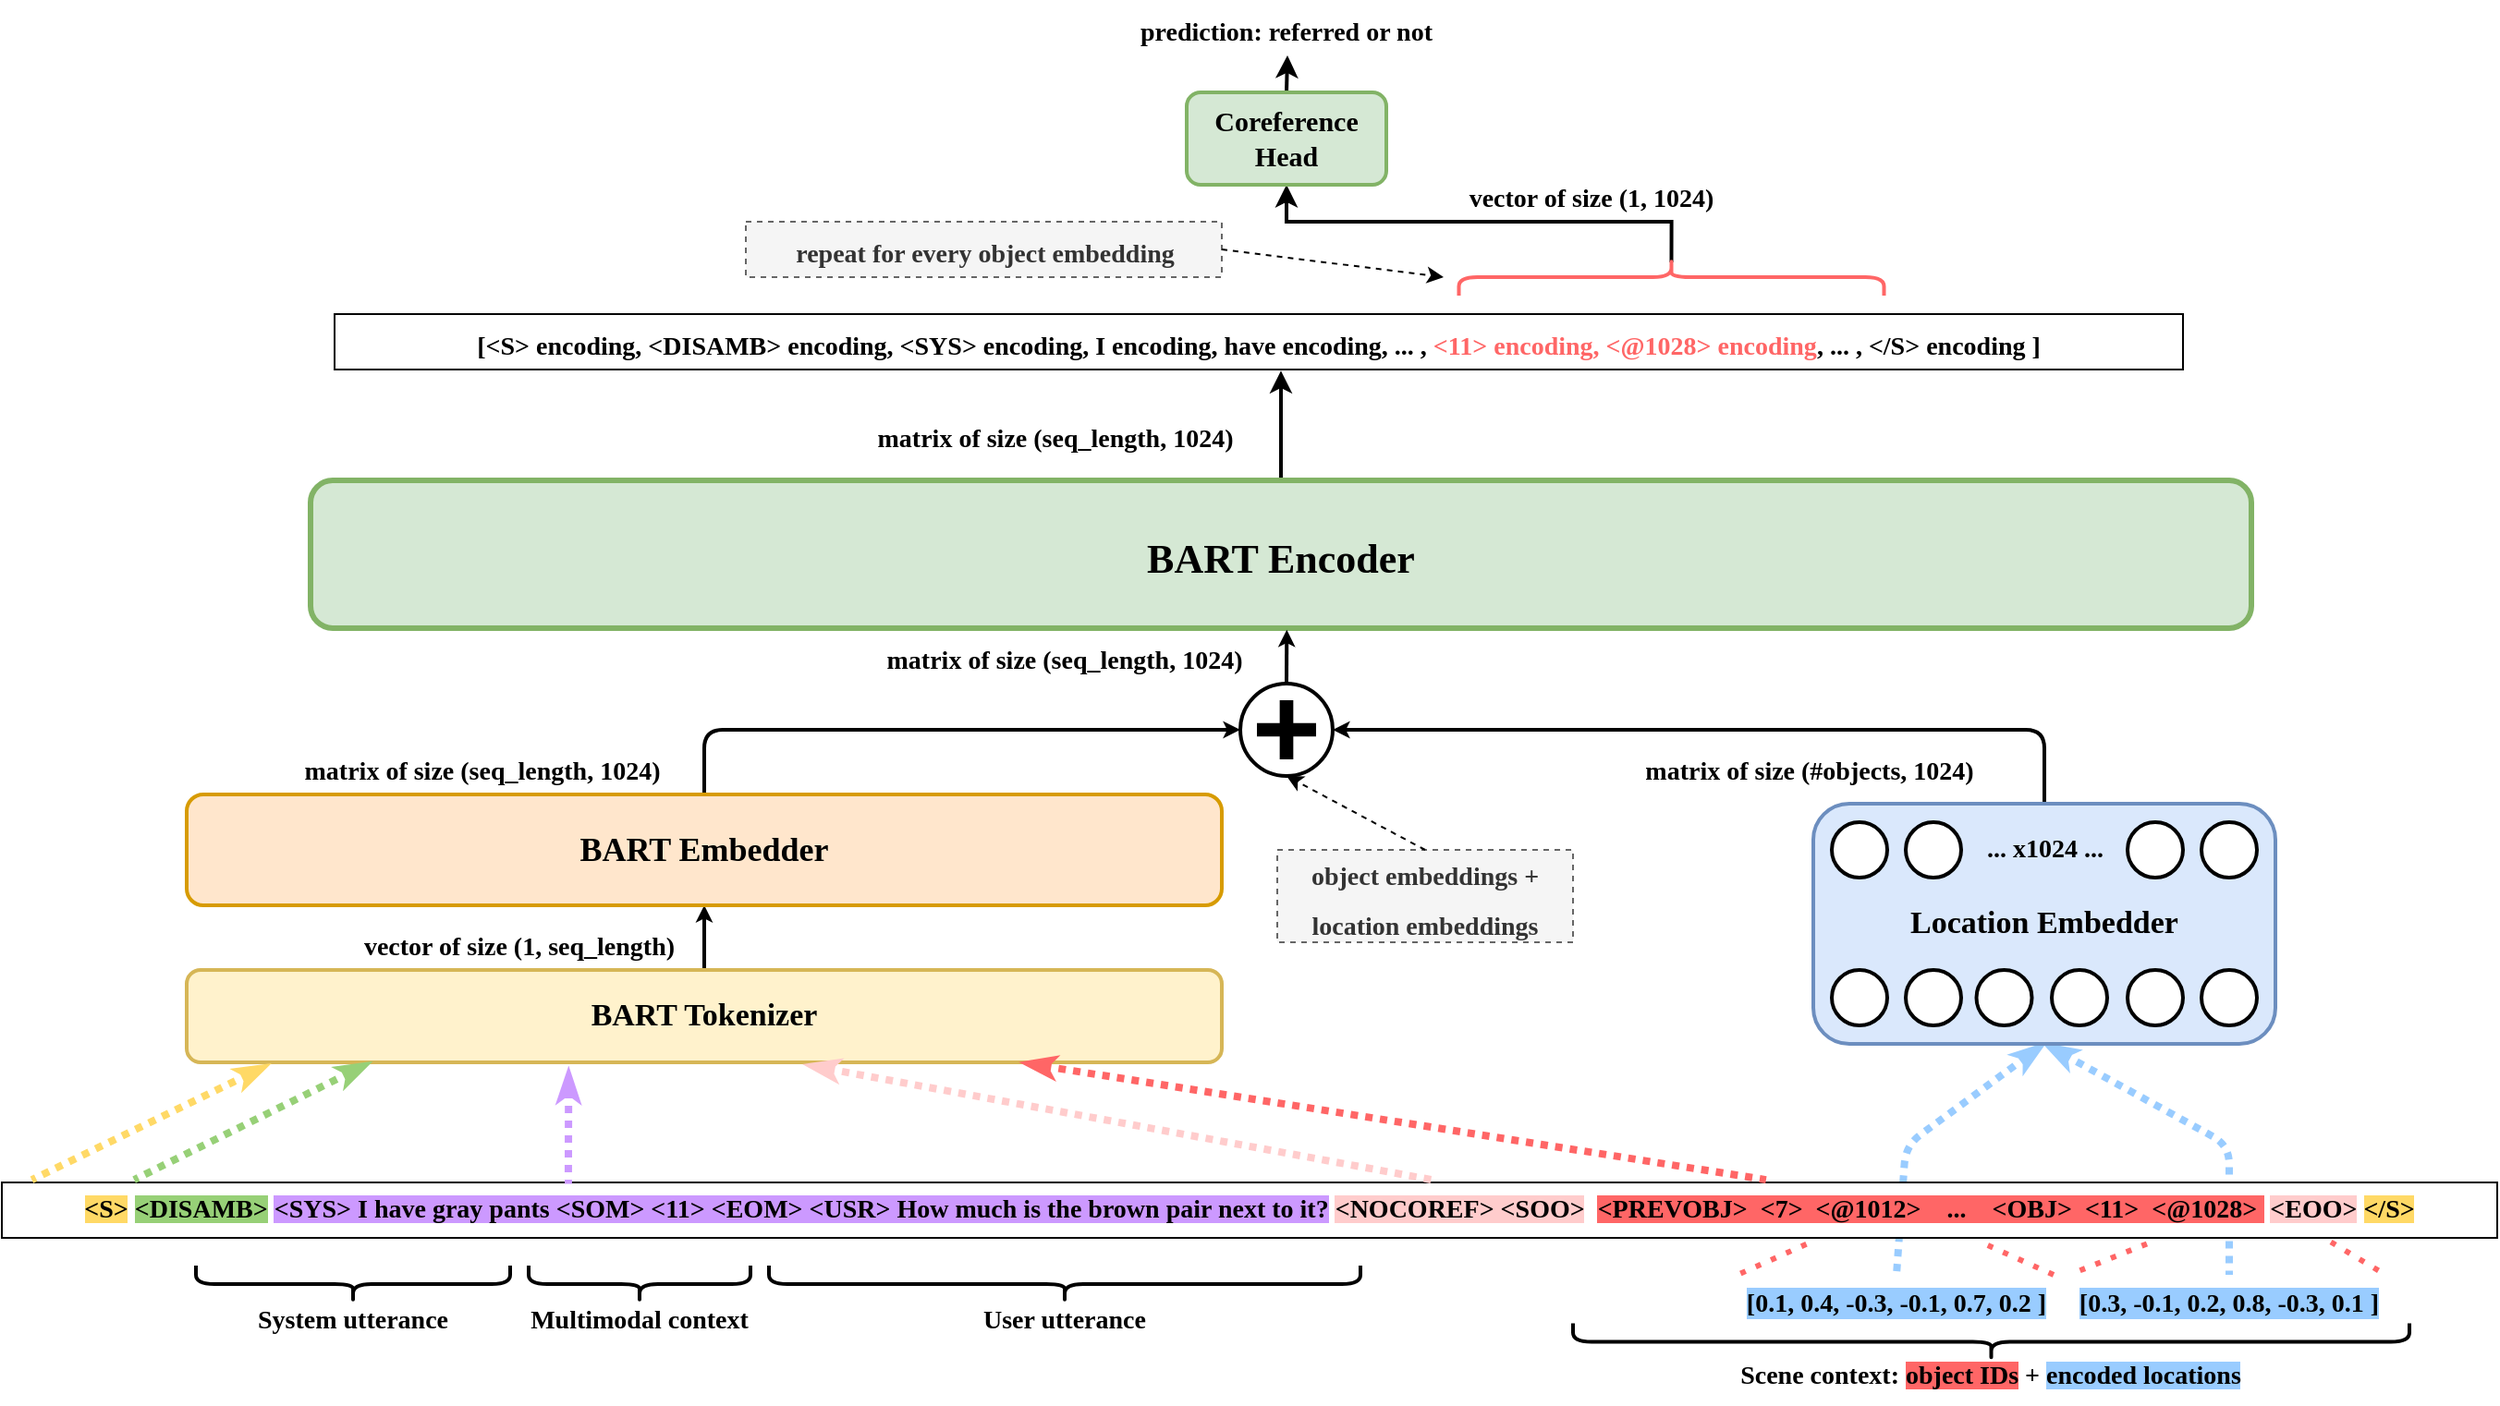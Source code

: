 <mxfile version="20.2.0" type="device"><diagram id="nJRgA7RGaKI04KDYHkOZ" name="Página-1"><mxGraphModel dx="2837" dy="1865" grid="1" gridSize="10" guides="1" tooltips="1" connect="1" arrows="1" fold="1" page="1" pageScale="1" pageWidth="827" pageHeight="1169" math="0" shadow="0"><root><mxCell id="0"/><mxCell id="1" parent="0"/><mxCell id="u8ArKfXHlO8BDRcM86fr-39" value="" style="endArrow=none;dashed=1;html=1;dashPattern=1 1;fontFamily=Montserrat;fontSource=https%3A%2F%2Ffonts.googleapis.com%2Fcss%3Ffamily%3DMontserrat;fontSize=14;fontColor=#000000;strokeColor=#99CCFF;strokeWidth=4;entryX=0.5;entryY=0;entryDx=0;entryDy=0;exitX=0.5;exitY=1;exitDx=0;exitDy=0;rounded=1;startArrow=classicThin;startFill=1;" edge="1" parent="1" source="u8ArKfXHlO8BDRcM86fr-24" target="u8ArKfXHlO8BDRcM86fr-3"><mxGeometry width="50" height="50" relative="1" as="geometry"><mxPoint x="-505" y="585.0" as="sourcePoint"/><mxPoint x="-595" y="690" as="targetPoint"/><Array as="points"><mxPoint x="-425" y="610"/></Array></mxGeometry></mxCell><mxCell id="u8ArKfXHlO8BDRcM86fr-38" value="" style="endArrow=none;dashed=1;html=1;dashPattern=1 1;fontFamily=Montserrat;fontSource=https%3A%2F%2Ffonts.googleapis.com%2Fcss%3Ffamily%3DMontserrat;fontSize=14;fontColor=#000000;strokeColor=#99CCFF;strokeWidth=4;entryX=0.5;entryY=0;entryDx=0;entryDy=0;exitX=0.5;exitY=1;exitDx=0;exitDy=0;rounded=1;startArrow=classicThin;startFill=1;" edge="1" parent="1" source="u8ArKfXHlO8BDRcM86fr-24" target="u8ArKfXHlO8BDRcM86fr-2"><mxGeometry width="50" height="50" relative="1" as="geometry"><mxPoint x="-870" y="590" as="sourcePoint"/><mxPoint x="-820" y="540" as="targetPoint"/><Array as="points"><mxPoint x="-600" y="610"/></Array></mxGeometry></mxCell><mxCell id="u8ArKfXHlO8BDRcM86fr-8" value="" style="rounded=0;whiteSpace=wrap;html=1;labelBackgroundColor=#99CCFF;fontFamily=Montserrat;fontSource=https%3A%2F%2Ffonts.googleapis.com%2Fcss%3Ffamily%3DMontserrat;fontSize=14;" vertex="1" parent="1"><mxGeometry x="-1630" y="630" width="1350" height="30" as="geometry"/></mxCell><mxCell id="u8ArKfXHlO8BDRcM86fr-1" value="&lt;font style=&quot;font-size: 14px;&quot; data-font-src=&quot;https://fonts.googleapis.com/css?family=Montserrat&quot; face=&quot;Montserrat&quot;&gt;&lt;b&gt;&lt;span style=&quot;background-color: rgb(255, 217, 102);&quot;&gt;&amp;lt;S&amp;gt;&lt;/span&gt; &lt;span style=&quot;background-color: rgb(151, 208, 119);&quot;&gt;&amp;lt;DISAMB&amp;gt;&lt;/span&gt; &lt;span style=&quot;background-color: rgb(204, 153, 255);&quot;&gt;&amp;lt;SYS&amp;gt; I have gray pants &amp;lt;SOM&amp;gt; &amp;lt;11&amp;gt; &amp;lt;EOM&amp;gt; &amp;lt;USR&amp;gt; How much is the brown pair next to it?&lt;/span&gt; &lt;span style=&quot;background-color: rgb(255, 204, 204);&quot;&gt;&amp;lt;NOCOREF&amp;gt; &amp;lt;SOO&amp;gt;&lt;/span&gt;&amp;nbsp; &lt;span style=&quot;background-color: rgb(255, 102, 102);&quot;&gt;&amp;lt;PREVOBJ&amp;gt;&amp;nbsp; &amp;lt;7&amp;gt;&amp;nbsp;&amp;nbsp;&lt;/span&gt;&lt;span style=&quot;background-color: rgb(255, 102, 102);&quot;&gt;&amp;lt;@1012&amp;gt;&amp;nbsp; &amp;nbsp; ...&amp;nbsp; &amp;nbsp; &amp;lt;OBJ&amp;gt;&amp;nbsp; &amp;lt;11&amp;gt;&amp;nbsp;&amp;nbsp;&lt;/span&gt;&lt;span style=&quot;background-color: rgb(255, 102, 102);&quot;&gt;&amp;lt;@1028&amp;gt;&amp;nbsp;&lt;/span&gt; &lt;span style=&quot;background-color: rgb(255, 204, 204);&quot;&gt;&amp;lt;EOO&amp;gt;&lt;/span&gt; &lt;span style=&quot;background-color: rgb(255, 217, 102);&quot;&gt;&amp;lt;/S&amp;gt;&lt;/span&gt;&lt;/b&gt;&lt;/font&gt;" style="text;html=1;strokeColor=none;fillColor=none;align=center;verticalAlign=middle;whiteSpace=wrap;rounded=0;" vertex="1" parent="1"><mxGeometry x="-1630" y="630" width="1350" height="30" as="geometry"/></mxCell><mxCell id="u8ArKfXHlO8BDRcM86fr-2" value="&lt;font face=&quot;Montserrat&quot;&gt;&lt;b&gt;[0.1, 0.4, -0.3, -0.1, 0.7, 0.2 ]&lt;/b&gt;&lt;/font&gt;" style="text;html=1;strokeColor=none;fillColor=none;align=center;verticalAlign=middle;whiteSpace=wrap;rounded=0;labelBackgroundColor=#99CCFF;fontSize=14;" vertex="1" parent="1"><mxGeometry x="-700" y="680" width="190" height="30" as="geometry"/></mxCell><mxCell id="u8ArKfXHlO8BDRcM86fr-3" value="&lt;font face=&quot;Montserrat&quot;&gt;&lt;b&gt;[0.3, -0.1, 0.2, 0.8, -0.3, 0.1 ]&lt;/b&gt;&lt;/font&gt;" style="text;html=1;strokeColor=none;fillColor=none;align=center;verticalAlign=middle;whiteSpace=wrap;rounded=0;labelBackgroundColor=#99CCFF;fontSize=14;" vertex="1" parent="1"><mxGeometry x="-520" y="680" width="190" height="30" as="geometry"/></mxCell><mxCell id="u8ArKfXHlO8BDRcM86fr-4" value="" style="endArrow=none;dashed=1;html=1;dashPattern=1 2;strokeWidth=3;rounded=0;fontFamily=Montserrat;fontSource=https%3A%2F%2Ffonts.googleapis.com%2Fcss%3Ffamily%3DMontserrat;fontSize=14;entryX=0.726;entryY=1.056;entryDx=0;entryDy=0;entryPerimeter=0;exitX=0.056;exitY=-0.024;exitDx=0;exitDy=0;fillColor=#f8cecc;strokeColor=#FF6666;exitPerimeter=0;" edge="1" parent="1" source="u8ArKfXHlO8BDRcM86fr-2" target="u8ArKfXHlO8BDRcM86fr-1"><mxGeometry width="50" height="50" relative="1" as="geometry"><mxPoint x="-910" y="810" as="sourcePoint"/><mxPoint x="-860" y="760" as="targetPoint"/></mxGeometry></mxCell><mxCell id="u8ArKfXHlO8BDRcM86fr-5" value="" style="endArrow=none;dashed=1;html=1;dashPattern=1 2;strokeWidth=3;rounded=0;fontFamily=Montserrat;fontSource=https%3A%2F%2Ffonts.googleapis.com%2Fcss%3Ffamily%3DMontserrat;fontSize=14;entryX=0.792;entryY=1.056;entryDx=0;entryDy=0;entryPerimeter=0;exitX=0;exitY=0;exitDx=0;exitDy=0;fillColor=#f8cecc;strokeColor=#FF6666;" edge="1" parent="1" source="u8ArKfXHlO8BDRcM86fr-3" target="u8ArKfXHlO8BDRcM86fr-1"><mxGeometry width="50" height="50" relative="1" as="geometry"><mxPoint x="-910" y="810" as="sourcePoint"/><mxPoint x="-860" y="760" as="targetPoint"/></mxGeometry></mxCell><mxCell id="u8ArKfXHlO8BDRcM86fr-6" value="" style="endArrow=none;dashed=1;html=1;dashPattern=1 2;strokeWidth=3;rounded=0;fontFamily=Montserrat;fontSource=https%3A%2F%2Ffonts.googleapis.com%2Fcss%3Ffamily%3DMontserrat;fontSize=14;entryX=0.86;entryY=1.1;entryDx=0;entryDy=0;entryPerimeter=0;exitX=0.075;exitY=-0.078;exitDx=0;exitDy=0;fillColor=#f8cecc;strokeColor=#FF6666;exitPerimeter=0;" edge="1" parent="1" source="u8ArKfXHlO8BDRcM86fr-3" target="u8ArKfXHlO8BDRcM86fr-1"><mxGeometry width="50" height="50" relative="1" as="geometry"><mxPoint x="-510" y="690" as="sourcePoint"/><mxPoint x="-550.8" y="671.68" as="targetPoint"/></mxGeometry></mxCell><mxCell id="u8ArKfXHlO8BDRcM86fr-7" value="" style="endArrow=none;dashed=1;html=1;dashPattern=1 2;strokeWidth=3;rounded=0;fontFamily=Montserrat;fontSource=https%3A%2F%2Ffonts.googleapis.com%2Fcss%3Ffamily%3DMontserrat;fontSize=14;entryX=0.931;entryY=1.011;entryDx=0;entryDy=0;entryPerimeter=0;exitX=0.925;exitY=-0.078;exitDx=0;exitDy=0;fillColor=#f8cecc;strokeColor=#FF6666;exitPerimeter=0;" edge="1" parent="1" source="u8ArKfXHlO8BDRcM86fr-3" target="u8ArKfXHlO8BDRcM86fr-1"><mxGeometry width="50" height="50" relative="1" as="geometry"><mxPoint x="-500" y="700" as="sourcePoint"/><mxPoint x="-540.8" y="681.68" as="targetPoint"/></mxGeometry></mxCell><mxCell id="u8ArKfXHlO8BDRcM86fr-9" value="" style="shape=curlyBracket;whiteSpace=wrap;html=1;rounded=1;flipH=1;labelBackgroundColor=#99CCFF;fontFamily=Montserrat;fontSource=https%3A%2F%2Ffonts.googleapis.com%2Fcss%3Ffamily%3DMontserrat;fontSize=14;rotation=90;strokeWidth=2;" vertex="1" parent="1"><mxGeometry x="-1450" y="600" width="20" height="170" as="geometry"/></mxCell><mxCell id="u8ArKfXHlO8BDRcM86fr-10" value="" style="shape=curlyBracket;whiteSpace=wrap;html=1;rounded=1;flipH=1;labelBackgroundColor=#99CCFF;fontFamily=Montserrat;fontSource=https%3A%2F%2Ffonts.googleapis.com%2Fcss%3Ffamily%3DMontserrat;fontSize=14;rotation=90;strokeWidth=2;" vertex="1" parent="1"><mxGeometry x="-1295" y="625" width="20" height="120" as="geometry"/></mxCell><mxCell id="u8ArKfXHlO8BDRcM86fr-11" value="" style="shape=curlyBracket;whiteSpace=wrap;html=1;rounded=1;flipH=1;labelBackgroundColor=#99CCFF;fontFamily=Montserrat;fontSource=https%3A%2F%2Ffonts.googleapis.com%2Fcss%3Ffamily%3DMontserrat;fontSize=14;rotation=90;strokeWidth=2;" vertex="1" parent="1"><mxGeometry x="-1065" y="525" width="20" height="320" as="geometry"/></mxCell><mxCell id="u8ArKfXHlO8BDRcM86fr-12" value="" style="shape=curlyBracket;whiteSpace=wrap;html=1;rounded=1;flipH=1;labelBackgroundColor=#99CCFF;fontFamily=Montserrat;fontSource=https%3A%2F%2Ffonts.googleapis.com%2Fcss%3Ffamily%3DMontserrat;fontSize=14;rotation=90;strokeWidth=2;" vertex="1" parent="1"><mxGeometry x="-563.75" y="490" width="20" height="452.5" as="geometry"/></mxCell><mxCell id="u8ArKfXHlO8BDRcM86fr-14" value="&lt;b&gt;System utterance&lt;/b&gt;" style="text;html=1;strokeColor=none;fillColor=none;align=center;verticalAlign=middle;whiteSpace=wrap;rounded=0;labelBackgroundColor=none;fontFamily=Montserrat;fontSource=https%3A%2F%2Ffonts.googleapis.com%2Fcss%3Ffamily%3DMontserrat;fontSize=14;" vertex="1" parent="1"><mxGeometry x="-1515" y="690" width="150" height="30" as="geometry"/></mxCell><mxCell id="u8ArKfXHlO8BDRcM86fr-15" value="&lt;b&gt;Multimodal context&lt;/b&gt;" style="text;html=1;strokeColor=none;fillColor=none;align=center;verticalAlign=middle;whiteSpace=wrap;rounded=0;labelBackgroundColor=none;fontFamily=Montserrat;fontSource=https%3A%2F%2Ffonts.googleapis.com%2Fcss%3Ffamily%3DMontserrat;fontSize=14;" vertex="1" parent="1"><mxGeometry x="-1360" y="690" width="150" height="30" as="geometry"/></mxCell><mxCell id="u8ArKfXHlO8BDRcM86fr-16" value="&lt;b&gt;User utterance&lt;/b&gt;" style="text;html=1;strokeColor=none;fillColor=none;align=center;verticalAlign=middle;whiteSpace=wrap;rounded=0;labelBackgroundColor=none;fontFamily=Montserrat;fontSource=https%3A%2F%2Ffonts.googleapis.com%2Fcss%3Ffamily%3DMontserrat;fontSize=14;" vertex="1" parent="1"><mxGeometry x="-1130" y="690" width="150" height="30" as="geometry"/></mxCell><mxCell id="u8ArKfXHlO8BDRcM86fr-17" value="&lt;b&gt;Scene context: &lt;span style=&quot;background-color: rgb(255, 102, 102);&quot;&gt;object IDs&lt;/span&gt; + &lt;span style=&quot;background-color: rgb(153, 204, 255);&quot;&gt;encoded locations&lt;/span&gt;&lt;/b&gt;" style="text;html=1;strokeColor=none;fillColor=none;align=center;verticalAlign=middle;whiteSpace=wrap;rounded=0;labelBackgroundColor=none;fontFamily=Montserrat;fontSource=https%3A%2F%2Ffonts.googleapis.com%2Fcss%3Ffamily%3DMontserrat;fontSize=14;" vertex="1" parent="1"><mxGeometry x="-728.75" y="720" width="350" height="30" as="geometry"/></mxCell><mxCell id="u8ArKfXHlO8BDRcM86fr-47" style="edgeStyle=orthogonalEdgeStyle;rounded=1;orthogonalLoop=1;jettySize=auto;html=1;exitX=0.5;exitY=0;exitDx=0;exitDy=0;entryX=0.5;entryY=1;entryDx=0;entryDy=0;fontFamily=Montserrat;fontSource=https%3A%2F%2Ffonts.googleapis.com%2Fcss%3Ffamily%3DMontserrat;fontSize=16;fontColor=#000000;startArrow=none;startFill=0;strokeColor=#000000;strokeWidth=2;endArrow=classic;endFill=1;endSize=3;startSize=5;" edge="1" parent="1" source="u8ArKfXHlO8BDRcM86fr-21" target="u8ArKfXHlO8BDRcM86fr-22"><mxGeometry relative="1" as="geometry"/></mxCell><mxCell id="u8ArKfXHlO8BDRcM86fr-21" value="&lt;b&gt;&lt;font style=&quot;font-size: 17px;&quot;&gt;BART Tokenizer&lt;/font&gt;&lt;/b&gt;" style="rounded=1;whiteSpace=wrap;html=1;labelBackgroundColor=none;fontFamily=Montserrat;fontSource=https%3A%2F%2Ffonts.googleapis.com%2Fcss%3Ffamily%3DMontserrat;fontSize=14;strokeWidth=2;fillColor=#fff2cc;strokeColor=#d6b656;" vertex="1" parent="1"><mxGeometry x="-1530" y="515" width="560" height="50" as="geometry"/></mxCell><mxCell id="u8ArKfXHlO8BDRcM86fr-55" style="edgeStyle=orthogonalEdgeStyle;rounded=1;orthogonalLoop=1;jettySize=auto;html=1;exitX=0.5;exitY=0;exitDx=0;exitDy=0;entryX=0;entryY=0.5;entryDx=0;entryDy=0;fontFamily=Montserrat;fontSource=https%3A%2F%2Ffonts.googleapis.com%2Fcss%3Ffamily%3DMontserrat;fontSize=20;fontColor=#000000;startArrow=none;startFill=0;endArrow=classic;endFill=1;startSize=5;endSize=3;strokeColor=#000000;strokeWidth=2;" edge="1" parent="1" source="u8ArKfXHlO8BDRcM86fr-22" target="u8ArKfXHlO8BDRcM86fr-48"><mxGeometry relative="1" as="geometry"/></mxCell><mxCell id="u8ArKfXHlO8BDRcM86fr-22" value="&lt;h5&gt;&lt;b&gt;&lt;font style=&quot;font-size: 18px;&quot;&gt;BART Embedder&lt;/font&gt;&lt;/b&gt;&lt;/h5&gt;" style="rounded=1;whiteSpace=wrap;html=1;labelBackgroundColor=none;fontFamily=Montserrat;fontSource=https%3A%2F%2Ffonts.googleapis.com%2Fcss%3Ffamily%3DMontserrat;fontSize=14;strokeWidth=2;fillColor=#ffe6cc;strokeColor=#d79b00;" vertex="1" parent="1"><mxGeometry x="-1530" y="420" width="560" height="60" as="geometry"/></mxCell><mxCell id="u8ArKfXHlO8BDRcM86fr-90" style="edgeStyle=orthogonalEdgeStyle;rounded=0;orthogonalLoop=1;jettySize=auto;html=1;exitX=0.5;exitY=0;exitDx=0;exitDy=0;entryX=0.512;entryY=1.022;entryDx=0;entryDy=0;entryPerimeter=0;fontFamily=Montserrat;fontSource=https%3A%2F%2Ffonts.googleapis.com%2Fcss%3Ffamily%3DMontserrat;fontSize=14;fontColor=#000000;startArrow=none;startFill=0;endArrow=classic;endFill=1;strokeColor=#000000;strokeWidth=2;" edge="1" parent="1" source="u8ArKfXHlO8BDRcM86fr-23" target="u8ArKfXHlO8BDRcM86fr-88"><mxGeometry relative="1" as="geometry"/></mxCell><mxCell id="u8ArKfXHlO8BDRcM86fr-23" value="&lt;h1&gt;&lt;b&gt;&lt;font style=&quot;font-size: 22px;&quot;&gt;BART Encoder&lt;/font&gt;&lt;/b&gt;&lt;/h1&gt;" style="rounded=1;whiteSpace=wrap;html=1;labelBackgroundColor=none;fontFamily=Montserrat;fontSource=https%3A%2F%2Ffonts.googleapis.com%2Fcss%3Ffamily%3DMontserrat;fontSize=14;strokeWidth=3;fillColor=#d5e8d4;strokeColor=#82b366;" vertex="1" parent="1"><mxGeometry x="-1463" y="250" width="1050" height="80" as="geometry"/></mxCell><mxCell id="u8ArKfXHlO8BDRcM86fr-59" style="edgeStyle=orthogonalEdgeStyle;rounded=1;orthogonalLoop=1;jettySize=auto;html=1;exitX=0.5;exitY=0;exitDx=0;exitDy=0;entryX=1;entryY=0.5;entryDx=0;entryDy=0;fontFamily=Montserrat;fontSource=https%3A%2F%2Ffonts.googleapis.com%2Fcss%3Ffamily%3DMontserrat;fontSize=20;fontColor=#000000;startArrow=none;startFill=0;endArrow=classic;endFill=1;startSize=5;endSize=3;strokeColor=#000000;strokeWidth=2;" edge="1" parent="1" source="u8ArKfXHlO8BDRcM86fr-24" target="u8ArKfXHlO8BDRcM86fr-48"><mxGeometry relative="1" as="geometry"/></mxCell><mxCell id="u8ArKfXHlO8BDRcM86fr-24" value="&lt;font size=&quot;1&quot; style=&quot;&quot;&gt;&lt;b style=&quot;font-size: 17px;&quot;&gt;Location Embedder&lt;/b&gt;&lt;/font&gt;" style="rounded=1;whiteSpace=wrap;html=1;labelBackgroundColor=none;fontFamily=Montserrat;fontSource=https%3A%2F%2Ffonts.googleapis.com%2Fcss%3Ffamily%3DMontserrat;fontSize=14;strokeWidth=2;fillColor=#dae8fc;strokeColor=#6c8ebf;" vertex="1" parent="1"><mxGeometry x="-650" y="425" width="250" height="130" as="geometry"/></mxCell><mxCell id="u8ArKfXHlO8BDRcM86fr-25" value="" style="ellipse;whiteSpace=wrap;html=1;aspect=fixed;labelBackgroundColor=none;fontFamily=Montserrat;fontSource=https%3A%2F%2Ffonts.googleapis.com%2Fcss%3Ffamily%3DMontserrat;fontSize=14;fontColor=#000000;strokeWidth=2;" vertex="1" parent="1"><mxGeometry x="-640" y="515" width="30" height="30" as="geometry"/></mxCell><mxCell id="u8ArKfXHlO8BDRcM86fr-26" value="" style="ellipse;whiteSpace=wrap;html=1;aspect=fixed;labelBackgroundColor=none;fontFamily=Montserrat;fontSource=https%3A%2F%2Ffonts.googleapis.com%2Fcss%3Ffamily%3DMontserrat;fontSize=14;fontColor=#000000;strokeWidth=2;" vertex="1" parent="1"><mxGeometry x="-600" y="515" width="30" height="30" as="geometry"/></mxCell><mxCell id="u8ArKfXHlO8BDRcM86fr-27" value="" style="ellipse;whiteSpace=wrap;html=1;aspect=fixed;labelBackgroundColor=none;fontFamily=Montserrat;fontSource=https%3A%2F%2Ffonts.googleapis.com%2Fcss%3Ffamily%3DMontserrat;fontSize=14;fontColor=#000000;strokeWidth=2;" vertex="1" parent="1"><mxGeometry x="-561.75" y="515" width="30" height="30" as="geometry"/></mxCell><mxCell id="u8ArKfXHlO8BDRcM86fr-28" value="" style="ellipse;whiteSpace=wrap;html=1;aspect=fixed;labelBackgroundColor=none;fontFamily=Montserrat;fontSource=https%3A%2F%2Ffonts.googleapis.com%2Fcss%3Ffamily%3DMontserrat;fontSize=14;fontColor=#000000;strokeWidth=2;" vertex="1" parent="1"><mxGeometry x="-521" y="515" width="30" height="30" as="geometry"/></mxCell><mxCell id="u8ArKfXHlO8BDRcM86fr-29" value="" style="ellipse;whiteSpace=wrap;html=1;aspect=fixed;labelBackgroundColor=none;fontFamily=Montserrat;fontSource=https%3A%2F%2Ffonts.googleapis.com%2Fcss%3Ffamily%3DMontserrat;fontSize=14;fontColor=#000000;strokeWidth=2;" vertex="1" parent="1"><mxGeometry x="-480" y="515" width="30" height="30" as="geometry"/></mxCell><mxCell id="u8ArKfXHlO8BDRcM86fr-30" value="" style="ellipse;whiteSpace=wrap;html=1;aspect=fixed;labelBackgroundColor=none;fontFamily=Montserrat;fontSource=https%3A%2F%2Ffonts.googleapis.com%2Fcss%3Ffamily%3DMontserrat;fontSize=14;fontColor=#000000;strokeWidth=2;" vertex="1" parent="1"><mxGeometry x="-440" y="515" width="30" height="30" as="geometry"/></mxCell><mxCell id="u8ArKfXHlO8BDRcM86fr-31" value="" style="ellipse;whiteSpace=wrap;html=1;aspect=fixed;labelBackgroundColor=none;fontFamily=Montserrat;fontSource=https%3A%2F%2Ffonts.googleapis.com%2Fcss%3Ffamily%3DMontserrat;fontSize=14;fontColor=#000000;strokeWidth=2;" vertex="1" parent="1"><mxGeometry x="-640" y="435" width="30" height="30" as="geometry"/></mxCell><mxCell id="u8ArKfXHlO8BDRcM86fr-32" value="" style="ellipse;whiteSpace=wrap;html=1;aspect=fixed;labelBackgroundColor=none;fontFamily=Montserrat;fontSource=https%3A%2F%2Ffonts.googleapis.com%2Fcss%3Ffamily%3DMontserrat;fontSize=14;fontColor=#000000;strokeWidth=2;" vertex="1" parent="1"><mxGeometry x="-600" y="435" width="30" height="30" as="geometry"/></mxCell><mxCell id="u8ArKfXHlO8BDRcM86fr-35" value="" style="ellipse;whiteSpace=wrap;html=1;aspect=fixed;labelBackgroundColor=none;fontFamily=Montserrat;fontSource=https%3A%2F%2Ffonts.googleapis.com%2Fcss%3Ffamily%3DMontserrat;fontSize=14;fontColor=#000000;strokeWidth=2;" vertex="1" parent="1"><mxGeometry x="-480" y="435" width="30" height="30" as="geometry"/></mxCell><mxCell id="u8ArKfXHlO8BDRcM86fr-36" value="" style="ellipse;whiteSpace=wrap;html=1;aspect=fixed;labelBackgroundColor=none;fontFamily=Montserrat;fontSource=https%3A%2F%2Ffonts.googleapis.com%2Fcss%3Ffamily%3DMontserrat;fontSize=14;fontColor=#000000;strokeWidth=2;" vertex="1" parent="1"><mxGeometry x="-440" y="435" width="30" height="30" as="geometry"/></mxCell><mxCell id="u8ArKfXHlO8BDRcM86fr-37" value="&lt;b&gt;... x1024 ...&lt;/b&gt;" style="text;html=1;strokeColor=none;fillColor=none;align=center;verticalAlign=middle;whiteSpace=wrap;rounded=0;labelBackgroundColor=none;fontFamily=Montserrat;fontSource=https%3A%2F%2Ffonts.googleapis.com%2Fcss%3Ffamily%3DMontserrat;fontSize=14;fontColor=#000000;" vertex="1" parent="1"><mxGeometry x="-562.5" y="435" width="75" height="30" as="geometry"/></mxCell><mxCell id="u8ArKfXHlO8BDRcM86fr-40" value="" style="endArrow=none;dashed=1;html=1;dashPattern=1 1;fontFamily=Montserrat;fontSource=https%3A%2F%2Ffonts.googleapis.com%2Fcss%3Ffamily%3DMontserrat;fontSize=14;fontColor=#000000;strokeColor=#FFD966;strokeWidth=4;entryX=0.012;entryY=-0.048;entryDx=0;entryDy=0;exitX=0.079;exitY=1.027;exitDx=0;exitDy=0;rounded=1;startArrow=classicThin;startFill=1;entryPerimeter=0;exitPerimeter=0;" edge="1" parent="1" source="u8ArKfXHlO8BDRcM86fr-21" target="u8ArKfXHlO8BDRcM86fr-1"><mxGeometry width="50" height="50" relative="1" as="geometry"><mxPoint x="-1530" y="510.0" as="sourcePoint"/><mxPoint x="-1620" y="615" as="targetPoint"/><Array as="points"/></mxGeometry></mxCell><mxCell id="u8ArKfXHlO8BDRcM86fr-43" value="" style="endArrow=none;dashed=1;html=1;dashPattern=1 1;fontFamily=Montserrat;fontSource=https%3A%2F%2Ffonts.googleapis.com%2Fcss%3Ffamily%3DMontserrat;fontSize=14;fontColor=#000000;strokeColor=#97D077;strokeWidth=4;entryX=0.053;entryY=-0.048;entryDx=0;entryDy=0;exitX=0.177;exitY=1.004;exitDx=0;exitDy=0;rounded=1;startArrow=classicThin;startFill=1;entryPerimeter=0;exitPerimeter=0;" edge="1" parent="1" source="u8ArKfXHlO8BDRcM86fr-21" target="u8ArKfXHlO8BDRcM86fr-1"><mxGeometry width="50" height="50" relative="1" as="geometry"><mxPoint x="-1475.76" y="576.35" as="sourcePoint"/><mxPoint x="-1603.8" y="638.56" as="targetPoint"/><Array as="points"/></mxGeometry></mxCell><mxCell id="u8ArKfXHlO8BDRcM86fr-44" value="" style="endArrow=none;dashed=1;html=1;dashPattern=1 1;fontFamily=Montserrat;fontSource=https%3A%2F%2Ffonts.googleapis.com%2Fcss%3Ffamily%3DMontserrat;fontSize=14;fontColor=#000000;strokeColor=#CC99FF;strokeWidth=4;entryX=0.227;entryY=0.026;entryDx=0;entryDy=0;exitX=0.369;exitY=1.071;exitDx=0;exitDy=0;rounded=1;startArrow=classicThin;startFill=1;entryPerimeter=0;exitPerimeter=0;" edge="1" parent="1" source="u8ArKfXHlO8BDRcM86fr-21" target="u8ArKfXHlO8BDRcM86fr-1"><mxGeometry width="50" height="50" relative="1" as="geometry"><mxPoint x="-1465.76" y="586.35" as="sourcePoint"/><mxPoint x="-1593.8" y="648.56" as="targetPoint"/><Array as="points"/></mxGeometry></mxCell><mxCell id="u8ArKfXHlO8BDRcM86fr-45" value="" style="endArrow=none;dashed=1;html=1;dashPattern=1 1;fontFamily=Montserrat;fontSource=https%3A%2F%2Ffonts.googleapis.com%2Fcss%3Ffamily%3DMontserrat;fontSize=14;fontColor=#000000;strokeColor=#FFCCCC;strokeWidth=4;entryX=0.573;entryY=-0.048;entryDx=0;entryDy=0;exitX=0.598;exitY=1.027;exitDx=0;exitDy=0;rounded=1;startArrow=classicThin;startFill=1;entryPerimeter=0;exitPerimeter=0;" edge="1" parent="1" source="u8ArKfXHlO8BDRcM86fr-21" target="u8ArKfXHlO8BDRcM86fr-1"><mxGeometry width="50" height="50" relative="1" as="geometry"><mxPoint x="-1455.76" y="596.35" as="sourcePoint"/><mxPoint x="-1583.8" y="658.56" as="targetPoint"/><Array as="points"/></mxGeometry></mxCell><mxCell id="u8ArKfXHlO8BDRcM86fr-46" value="" style="endArrow=none;dashed=1;html=1;dashPattern=1 1;fontFamily=Montserrat;fontSource=https%3A%2F%2Ffonts.googleapis.com%2Fcss%3Ffamily%3DMontserrat;fontSize=14;fontColor=#000000;strokeColor=#FF6666;strokeWidth=4;entryX=0.707;entryY=-0.048;entryDx=0;entryDy=0;exitX=0.807;exitY=1.004;exitDx=0;exitDy=0;rounded=1;startArrow=classicThin;startFill=1;entryPerimeter=0;exitPerimeter=0;" edge="1" parent="1" source="u8ArKfXHlO8BDRcM86fr-21" target="u8ArKfXHlO8BDRcM86fr-1"><mxGeometry width="50" height="50" relative="1" as="geometry"><mxPoint x="-1185.12" y="576.35" as="sourcePoint"/><mxPoint x="-846.45" y="638.56" as="targetPoint"/><Array as="points"/></mxGeometry></mxCell><mxCell id="u8ArKfXHlO8BDRcM86fr-64" style="edgeStyle=orthogonalEdgeStyle;rounded=1;orthogonalLoop=1;jettySize=auto;html=1;exitX=0.5;exitY=0;exitDx=0;exitDy=0;entryX=0.503;entryY=1.011;entryDx=0;entryDy=0;entryPerimeter=0;fontFamily=Montserrat;fontSource=https%3A%2F%2Ffonts.googleapis.com%2Fcss%3Ffamily%3DMontserrat;fontSize=15;fontColor=#000000;startArrow=none;startFill=0;endArrow=classic;endFill=1;startSize=5;endSize=3;strokeColor=#000000;strokeWidth=2;" edge="1" parent="1" source="u8ArKfXHlO8BDRcM86fr-48" target="u8ArKfXHlO8BDRcM86fr-23"><mxGeometry relative="1" as="geometry"/></mxCell><mxCell id="u8ArKfXHlO8BDRcM86fr-48" value="" style="ellipse;whiteSpace=wrap;html=1;aspect=fixed;labelBackgroundColor=none;fontFamily=Montserrat;fontSource=https%3A%2F%2Ffonts.googleapis.com%2Fcss%3Ffamily%3DMontserrat;fontSize=16;fontColor=#000000;strokeWidth=2;" vertex="1" parent="1"><mxGeometry x="-960" y="360" width="50" height="50" as="geometry"/></mxCell><mxCell id="u8ArKfXHlO8BDRcM86fr-49" value="" style="shape=cross;whiteSpace=wrap;html=1;labelBackgroundColor=none;fontFamily=Montserrat;fontSource=https%3A%2F%2Ffonts.googleapis.com%2Fcss%3Ffamily%3DMontserrat;fontSize=16;fontColor=#000000;strokeWidth=2;size=0.178;gradientColor=none;fillColor=#000000;" vertex="1" parent="1"><mxGeometry x="-950" y="370" width="30" height="30" as="geometry"/></mxCell><mxCell id="u8ArKfXHlO8BDRcM86fr-79" value="&lt;font style=&quot;font-size: 14px;&quot;&gt;&lt;b&gt;vector of size (1, seq_length)&lt;/b&gt;&lt;/font&gt;" style="text;html=1;strokeColor=none;fillColor=none;align=center;verticalAlign=middle;whiteSpace=wrap;rounded=0;shadow=0;labelBackgroundColor=none;fontFamily=Montserrat;fontSource=https%3A%2F%2Ffonts.googleapis.com%2Fcss%3Ffamily%3DMontserrat;fontSize=22;fontColor=#000000;" vertex="1" parent="1"><mxGeometry x="-1450" y="485" width="200" height="30" as="geometry"/></mxCell><mxCell id="u8ArKfXHlO8BDRcM86fr-80" value="&lt;font style=&quot;font-size: 14px;&quot;&gt;&lt;b&gt;matrix of size (seq_length, 1024)&lt;/b&gt;&lt;/font&gt;" style="text;html=1;strokeColor=none;fillColor=none;align=center;verticalAlign=middle;whiteSpace=wrap;rounded=0;shadow=0;labelBackgroundColor=none;fontFamily=Montserrat;fontSource=https%3A%2F%2Ffonts.googleapis.com%2Fcss%3Ffamily%3DMontserrat;fontSize=22;fontColor=#000000;" vertex="1" parent="1"><mxGeometry x="-1490" y="390" width="240" height="30" as="geometry"/></mxCell><mxCell id="u8ArKfXHlO8BDRcM86fr-81" value="&lt;font style=&quot;font-size: 14px;&quot;&gt;&lt;b&gt;matrix of size (#objects, 1024)&lt;/b&gt;&lt;/font&gt;" style="text;html=1;strokeColor=none;fillColor=none;align=center;verticalAlign=middle;whiteSpace=wrap;rounded=0;shadow=0;labelBackgroundColor=none;fontFamily=Montserrat;fontSource=https%3A%2F%2Ffonts.googleapis.com%2Fcss%3Ffamily%3DMontserrat;fontSize=22;fontColor=#000000;" vertex="1" parent="1"><mxGeometry x="-771.75" y="390" width="240" height="30" as="geometry"/></mxCell><mxCell id="u8ArKfXHlO8BDRcM86fr-82" value="&lt;font style=&quot;font-size: 14px;&quot;&gt;&lt;b&gt;matrix of size (seq_length, 1024)&lt;/b&gt;&lt;/font&gt;" style="text;html=1;strokeColor=none;fillColor=none;align=center;verticalAlign=middle;whiteSpace=wrap;rounded=0;shadow=0;labelBackgroundColor=none;fontFamily=Montserrat;fontSource=https%3A%2F%2Ffonts.googleapis.com%2Fcss%3Ffamily%3DMontserrat;fontSize=22;fontColor=#000000;" vertex="1" parent="1"><mxGeometry x="-1175" y="330" width="240" height="30" as="geometry"/></mxCell><mxCell id="u8ArKfXHlO8BDRcM86fr-83" value="&lt;div style=&quot;&quot;&gt;&lt;b style=&quot;font-size: 14px; background-color: initial;&quot;&gt;object embeddings + location embeddings&lt;/b&gt;&lt;/div&gt;" style="text;html=1;strokeColor=#666666;fillColor=#f5f5f5;align=center;verticalAlign=middle;whiteSpace=wrap;rounded=0;shadow=0;labelBackgroundColor=none;fontFamily=Montserrat;fontSource=https%3A%2F%2Ffonts.googleapis.com%2Fcss%3Ffamily%3DMontserrat;fontSize=22;fontColor=#333333;dashed=1;" vertex="1" parent="1"><mxGeometry x="-940" y="450" width="160" height="50" as="geometry"/></mxCell><mxCell id="u8ArKfXHlO8BDRcM86fr-86" value="" style="endArrow=classic;html=1;rounded=0;fontFamily=Montserrat;fontSource=https%3A%2F%2Ffonts.googleapis.com%2Fcss%3Ffamily%3DMontserrat;fontSize=14;fontColor=#000000;strokeColor=#000000;strokeWidth=1;entryX=0.5;entryY=1;entryDx=0;entryDy=0;exitX=0.5;exitY=0;exitDx=0;exitDy=0;dashed=1;" edge="1" parent="1" source="u8ArKfXHlO8BDRcM86fr-83" target="u8ArKfXHlO8BDRcM86fr-48"><mxGeometry width="50" height="50" relative="1" as="geometry"><mxPoint x="-960" y="610" as="sourcePoint"/><mxPoint x="-910" y="560" as="targetPoint"/></mxGeometry></mxCell><mxCell id="u8ArKfXHlO8BDRcM86fr-87" value="&lt;font style=&quot;font-size: 14px;&quot;&gt;&lt;b&gt;matrix of size (seq_length, 1024)&lt;/b&gt;&lt;/font&gt;" style="text;html=1;strokeColor=none;fillColor=none;align=center;verticalAlign=middle;whiteSpace=wrap;rounded=0;shadow=0;labelBackgroundColor=none;fontFamily=Montserrat;fontSource=https%3A%2F%2Ffonts.googleapis.com%2Fcss%3Ffamily%3DMontserrat;fontSize=22;fontColor=#000000;" vertex="1" parent="1"><mxGeometry x="-1180" y="210" width="240" height="30" as="geometry"/></mxCell><mxCell id="u8ArKfXHlO8BDRcM86fr-88" value="&lt;font style=&quot;font-size: 14px;&quot;&gt;&lt;b&gt;[&amp;lt;S&amp;gt; encoding, &amp;lt;DISAMB&amp;gt; encoding, &amp;lt;SYS&amp;gt; encoding, I encoding, have encoding, ... , &lt;font color=&quot;#ff6666&quot;&gt;&amp;lt;11&amp;gt; encoding, &amp;lt;@1028&amp;gt; encoding&lt;/font&gt;, ... , &amp;lt;/S&amp;gt; encoding ]&lt;/b&gt;&lt;/font&gt;" style="text;html=1;align=center;verticalAlign=middle;whiteSpace=wrap;rounded=0;shadow=0;labelBackgroundColor=none;fontFamily=Montserrat;fontSource=https%3A%2F%2Ffonts.googleapis.com%2Fcss%3Ffamily%3DMontserrat;fontSize=22;strokeColor=default;" vertex="1" parent="1"><mxGeometry x="-1450" y="160" width="1000" height="30" as="geometry"/></mxCell><mxCell id="u8ArKfXHlO8BDRcM86fr-93" style="edgeStyle=orthogonalEdgeStyle;rounded=0;orthogonalLoop=1;jettySize=auto;html=1;entryX=0.5;entryY=1;entryDx=0;entryDy=0;fontFamily=Montserrat;fontSource=https%3A%2F%2Ffonts.googleapis.com%2Fcss%3Ffamily%3DMontserrat;fontSize=15;fontColor=#000000;startArrow=none;startFill=0;endArrow=classic;endFill=1;strokeColor=#000000;strokeWidth=2;exitX=0.1;exitY=0.5;exitDx=0;exitDy=0;exitPerimeter=0;" edge="1" parent="1" source="u8ArKfXHlO8BDRcM86fr-91" target="u8ArKfXHlO8BDRcM86fr-92"><mxGeometry relative="1" as="geometry"><Array as="points"><mxPoint x="-727" y="110"/><mxPoint x="-935" y="110"/></Array></mxGeometry></mxCell><mxCell id="u8ArKfXHlO8BDRcM86fr-91" value="" style="shape=curlyBracket;whiteSpace=wrap;html=1;rounded=1;flipH=1;shadow=0;labelBackgroundColor=none;fontFamily=Montserrat;fontSource=https%3A%2F%2Ffonts.googleapis.com%2Fcss%3Ffamily%3DMontserrat;fontSize=14;strokeColor=#FF6666;strokeWidth=2;fillColor=#f8cecc;rotation=-90;" vertex="1" parent="1"><mxGeometry x="-736.75" y="25" width="20" height="230" as="geometry"/></mxCell><mxCell id="u8ArKfXHlO8BDRcM86fr-97" style="edgeStyle=orthogonalEdgeStyle;rounded=0;orthogonalLoop=1;jettySize=auto;html=1;exitX=0.5;exitY=0;exitDx=0;exitDy=0;fontFamily=Montserrat;fontSource=https%3A%2F%2Ffonts.googleapis.com%2Fcss%3Ffamily%3DMontserrat;fontSize=15;fontColor=#000000;startArrow=none;startFill=0;endArrow=classic;endFill=1;strokeColor=#000000;strokeWidth=2;" edge="1" parent="1" source="u8ArKfXHlO8BDRcM86fr-92"><mxGeometry relative="1" as="geometry"><mxPoint x="-934.5" y="20" as="targetPoint"/></mxGeometry></mxCell><mxCell id="u8ArKfXHlO8BDRcM86fr-92" value="&lt;b&gt;&lt;font style=&quot;font-size: 15px;&quot; color=&quot;#000000&quot;&gt;Coreference Head&lt;/font&gt;&lt;/b&gt;" style="rounded=1;whiteSpace=wrap;html=1;shadow=0;labelBackgroundColor=none;fontFamily=Montserrat;fontSource=https%3A%2F%2Ffonts.googleapis.com%2Fcss%3Ffamily%3DMontserrat;fontSize=14;strokeColor=#82b366;strokeWidth=2;fillColor=#d5e8d4;" vertex="1" parent="1"><mxGeometry x="-989" y="40" width="108" height="50" as="geometry"/></mxCell><mxCell id="u8ArKfXHlO8BDRcM86fr-94" value="&lt;font style=&quot;font-size: 14px;&quot;&gt;&lt;b&gt;vector of size (1, 1024)&lt;/b&gt;&lt;/font&gt;" style="text;html=1;strokeColor=none;fillColor=none;align=center;verticalAlign=middle;whiteSpace=wrap;rounded=0;shadow=0;labelBackgroundColor=none;fontFamily=Montserrat;fontSource=https%3A%2F%2Ffonts.googleapis.com%2Fcss%3Ffamily%3DMontserrat;fontSize=22;fontColor=#000000;" vertex="1" parent="1"><mxGeometry x="-870" y="80" width="200" height="30" as="geometry"/></mxCell><mxCell id="u8ArKfXHlO8BDRcM86fr-95" value="&lt;div style=&quot;&quot;&gt;&lt;b style=&quot;font-size: 14px; background-color: initial;&quot;&gt;repeat for every object embedding&lt;/b&gt;&lt;/div&gt;" style="text;html=1;strokeColor=#666666;fillColor=#f5f5f5;align=center;verticalAlign=middle;whiteSpace=wrap;rounded=0;shadow=0;labelBackgroundColor=none;fontFamily=Montserrat;fontSource=https%3A%2F%2Ffonts.googleapis.com%2Fcss%3Ffamily%3DMontserrat;fontSize=22;fontColor=#333333;dashed=1;" vertex="1" parent="1"><mxGeometry x="-1227.5" y="110" width="257.5" height="30" as="geometry"/></mxCell><mxCell id="u8ArKfXHlO8BDRcM86fr-96" value="" style="endArrow=classic;html=1;rounded=0;fontFamily=Montserrat;fontSource=https%3A%2F%2Ffonts.googleapis.com%2Fcss%3Ffamily%3DMontserrat;fontSize=14;fontColor=#000000;strokeColor=#000000;strokeWidth=1;exitX=1;exitY=0.5;exitDx=0;exitDy=0;dashed=1;" edge="1" parent="1" source="u8ArKfXHlO8BDRcM86fr-95"><mxGeometry width="50" height="50" relative="1" as="geometry"><mxPoint x="-850" y="460" as="sourcePoint"/><mxPoint x="-850" y="140" as="targetPoint"/></mxGeometry></mxCell><mxCell id="u8ArKfXHlO8BDRcM86fr-98" value="&lt;font style=&quot;font-size: 14px;&quot;&gt;&lt;b&gt;prediction: referred or not&lt;/b&gt;&lt;/font&gt;" style="text;html=1;strokeColor=none;fillColor=none;align=center;verticalAlign=middle;whiteSpace=wrap;rounded=0;shadow=0;labelBackgroundColor=none;fontFamily=Montserrat;fontSource=https%3A%2F%2Ffonts.googleapis.com%2Fcss%3Ffamily%3DMontserrat;fontSize=22;fontColor=#000000;" vertex="1" parent="1"><mxGeometry x="-1035" y="-10" width="200" height="30" as="geometry"/></mxCell></root></mxGraphModel></diagram></mxfile>